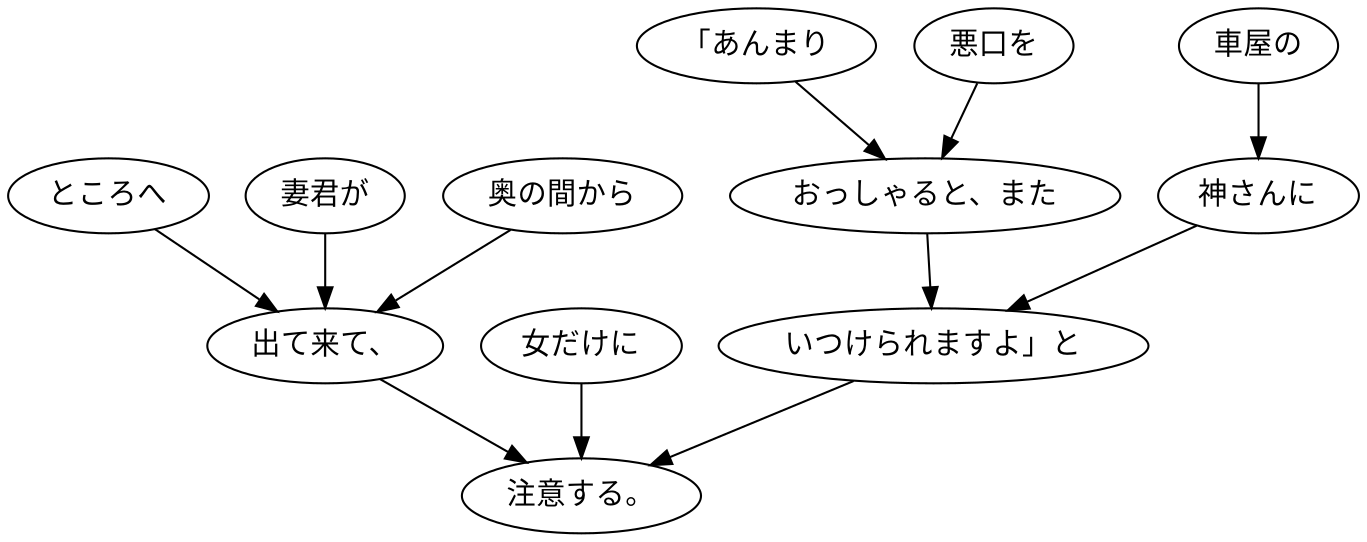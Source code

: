 digraph graph1726 {
	node0 [label="ところへ"];
	node1 [label="妻君が"];
	node2 [label="奥の間から"];
	node3 [label="出て来て、"];
	node4 [label="女だけに"];
	node5 [label="「あんまり"];
	node6 [label="悪口を"];
	node7 [label="おっしゃると、また"];
	node8 [label="車屋の"];
	node9 [label="神さんに"];
	node10 [label="いつけられますよ」と"];
	node11 [label="注意する。"];
	node0 -> node3;
	node1 -> node3;
	node2 -> node3;
	node3 -> node11;
	node4 -> node11;
	node5 -> node7;
	node6 -> node7;
	node7 -> node10;
	node8 -> node9;
	node9 -> node10;
	node10 -> node11;
}

